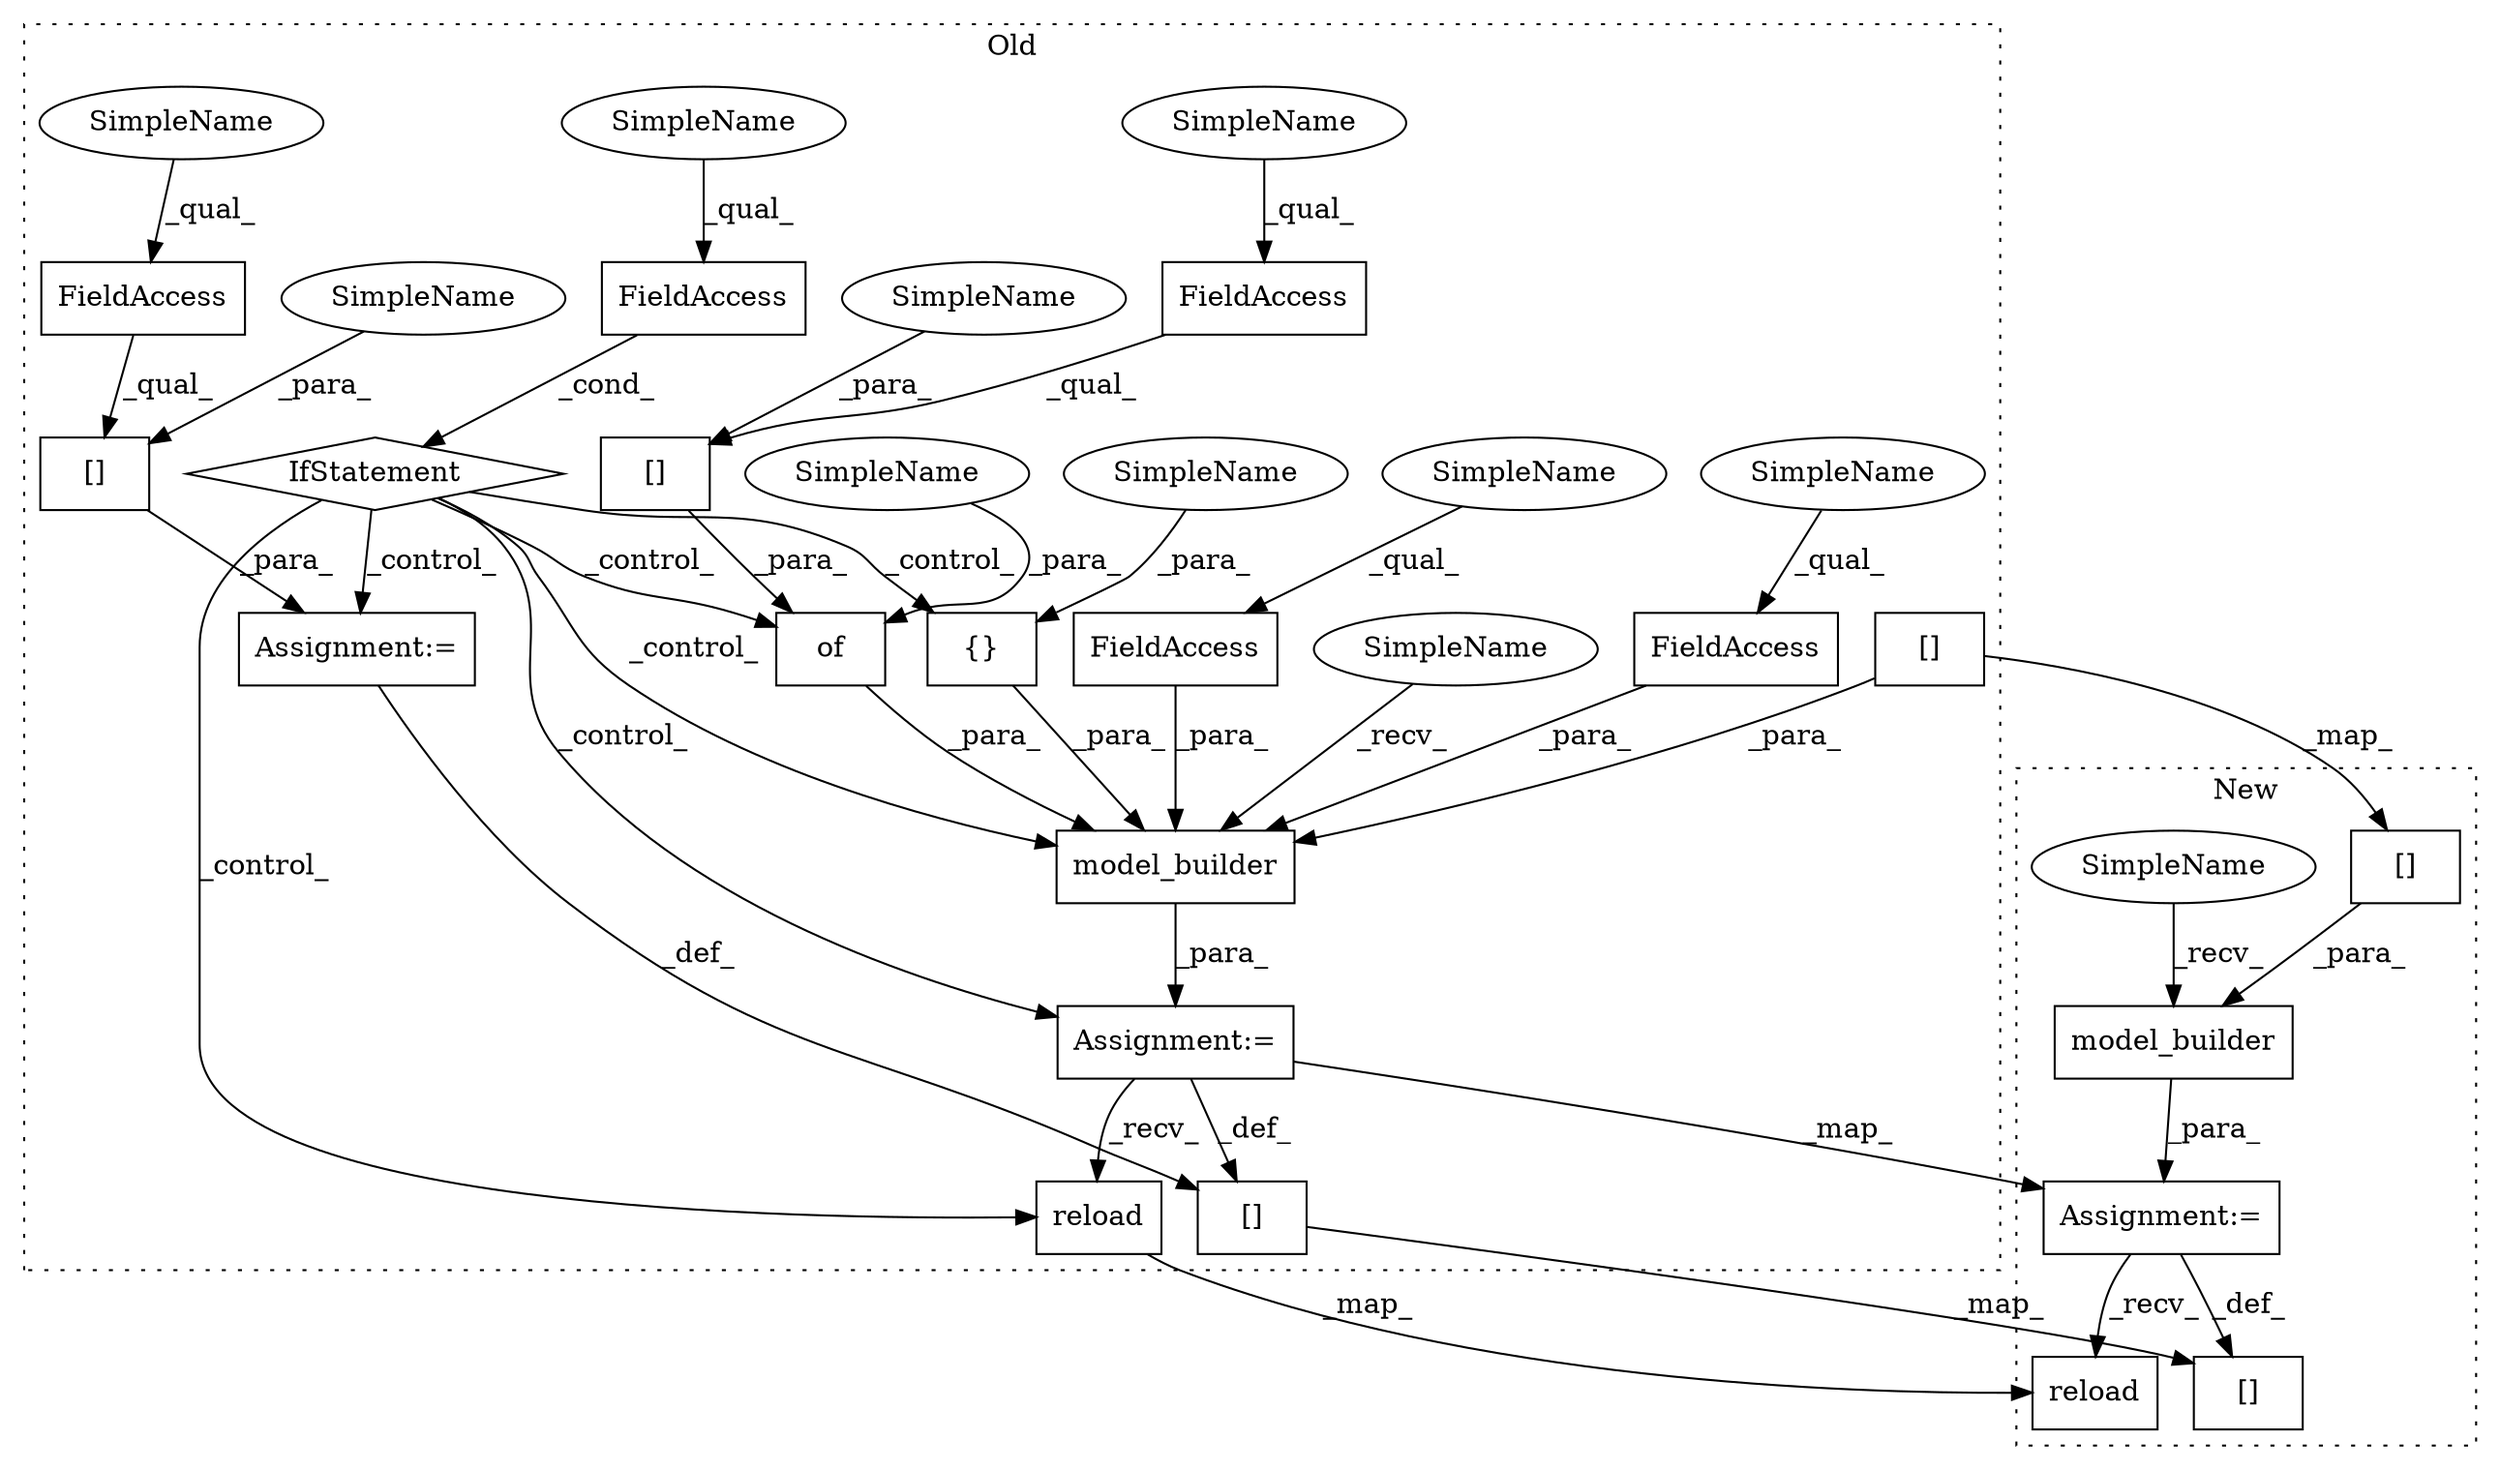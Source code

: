 digraph G {
subgraph cluster0 {
1 [label="reload" a="32" s="6431" l="8" shape="box"];
4 [label="Assignment:=" a="7" s="6279" l="1" shape="box"];
6 [label="[]" a="2" s="6455,6501" l="14,2" shape="box"];
7 [label="{}" a="4" s="6308,6313" l="1,1" shape="box"];
8 [label="FieldAccess" a="22" s="6178" l="20" shape="box"];
9 [label="of" a="32" s="6319,6348" l="3,1" shape="box"];
10 [label="[]" a="2" s="6327,6347" l="16,1" shape="box"];
11 [label="FieldAccess" a="22" s="6327" l="15" shape="box"];
13 [label="FieldAccess" a="22" s="6221" l="16" shape="box"];
14 [label="[]" a="2" s="6221,6242" l="17,1" shape="box"];
15 [label="FieldAccess" a="22" s="6350" l="17" shape="box"];
16 [label="FieldAccess" a="22" s="6395" l="14" shape="box"];
17 [label="model_builder" a="32" s="6285,6409" l="14,1" shape="box"];
19 [label="[]" a="2" s="6368,6393" l="21,1" shape="box"];
20 [label="IfStatement" a="25" s="6174,6198" l="4,2" shape="diamond"];
21 [label="Assignment:=" a="7" s="6220" l="1" shape="box"];
22 [label="SimpleName" a="42" s="6178" l="4" shape="ellipse"];
23 [label="SimpleName" a="42" s="6327" l="4" shape="ellipse"];
24 [label="SimpleName" a="42" s="6395" l="4" shape="ellipse"];
25 [label="SimpleName" a="42" s="6221" l="4" shape="ellipse"];
26 [label="SimpleName" a="42" s="6350" l="4" shape="ellipse"];
27 [label="SimpleName" a="42" s="6280" l="4" shape="ellipse"];
28 [label="SimpleName" a="42" s="6238" l="4" shape="ellipse"];
29 [label="SimpleName" a="42" s="6309" l="4" shape="ellipse"];
30 [label="SimpleName" a="42" s="6343" l="4" shape="ellipse"];
31 [label="SimpleName" a="42" s="6322" l="4" shape="ellipse"];
label = "Old";
style="dotted";
}
subgraph cluster1 {
2 [label="reload" a="32" s="5086" l="8" shape="box"];
3 [label="Assignment:=" a="7" s="5020" l="1" shape="box"];
5 [label="[]" a="2" s="5102,5148" l="14,2" shape="box"];
12 [label="model_builder" a="32" s="5026,5066" l="14,1" shape="box"];
18 [label="[]" a="2" s="5040,5065" l="21,1" shape="box"];
32 [label="SimpleName" a="42" s="5021" l="4" shape="ellipse"];
label = "New";
style="dotted";
}
1 -> 2 [label="_map_"];
3 -> 2 [label="_recv_"];
3 -> 5 [label="_def_"];
4 -> 3 [label="_map_"];
4 -> 1 [label="_recv_"];
4 -> 6 [label="_def_"];
6 -> 5 [label="_map_"];
7 -> 17 [label="_para_"];
8 -> 20 [label="_cond_"];
9 -> 17 [label="_para_"];
10 -> 9 [label="_para_"];
11 -> 10 [label="_qual_"];
12 -> 3 [label="_para_"];
13 -> 14 [label="_qual_"];
14 -> 21 [label="_para_"];
15 -> 17 [label="_para_"];
16 -> 17 [label="_para_"];
17 -> 4 [label="_para_"];
18 -> 12 [label="_para_"];
19 -> 17 [label="_para_"];
19 -> 18 [label="_map_"];
20 -> 1 [label="_control_"];
20 -> 21 [label="_control_"];
20 -> 7 [label="_control_"];
20 -> 4 [label="_control_"];
20 -> 9 [label="_control_"];
20 -> 17 [label="_control_"];
21 -> 6 [label="_def_"];
22 -> 8 [label="_qual_"];
23 -> 11 [label="_qual_"];
24 -> 16 [label="_qual_"];
25 -> 13 [label="_qual_"];
26 -> 15 [label="_qual_"];
27 -> 17 [label="_recv_"];
28 -> 14 [label="_para_"];
29 -> 7 [label="_para_"];
30 -> 10 [label="_para_"];
31 -> 9 [label="_para_"];
32 -> 12 [label="_recv_"];
}